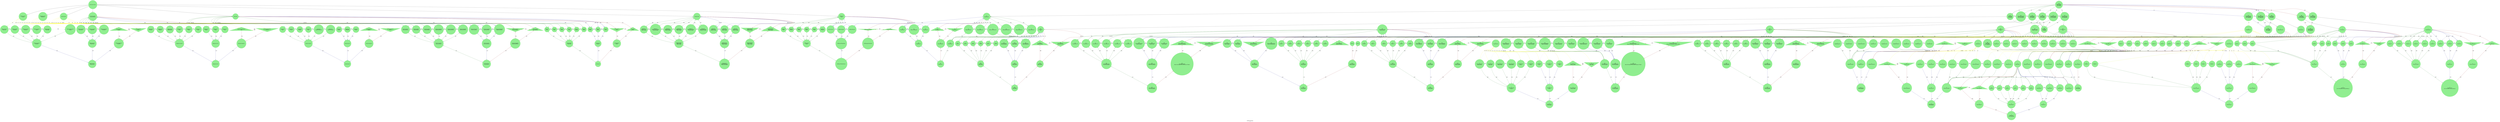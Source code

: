 strict digraph MythOSCosmology {
    label = "MythOS Cosmology\n(/)";
    style = filled;
    color = lightgray;
    node [shape = circle; style = filled; color = lightgreen;];
    
    // The Axis A-0-B (In-Meta-Out).
    // The Sacred 3-6-9 (Boundary of Perception).
    // The Vortex 1-2-4-8-7-5 (Boundary of Comprehension).
    // The Router C-D-E
    // The Closure F
    subgraph InformationFactor {
        label = "Information Factor\n(/proc/)";
        style = filled;
        color = darkgray;
        
        spark_0_observer_seed_t [label = "Observer.meta()\nDumadi";shape = doublecircle;comment = "";];
        spark_1_observer_seed_t [label = "Observer.harta()\nResources";shape = circle;comment = "";];
        spark_2_observer_seed_t [label = "Observer.tahta()\nAuthority";shape = circle;comment = "";];
        spark_4_observer_seed_t [label = "Observer.wanita()\nRelations";shape = circle;comment = "";];
        spark_8_observer_seed_t [label = "Observer.agama()\nAxiom";shape = circle;comment = "";];
        spark_7_observer_seed_t [label = "Observer.ilmu()\nKnowledge";shape = circle;comment = "";];
        spark_5_observer_seed_t [label = "Observer.keturunan()\nLineage";shape = circle;comment = "";];
        spark_3_observer_seed_t [label = "Observer.asumsi()\nAssumption";shape = circle;comment = "";];
        spark_6_observer_seed_t [label = "Observer.sugesti()\nSuggestion";shape = circle;comment = "";];
        spark_9_observer_seed_t [label = "Observer.persepsi()\nPerception";shape = circle;comment = "";];
        spark_a_observer_seed_t [label = "Observer.receive()\nSangkan";shape = triangle;comment = "";];
        spark_b_observer_seed_t [label = "Observer.send()\nParan";shape = invtriangle;comment = "";];
        spark_c_observer_seed_t [label = "Observer.dispatch()\nWhy/Who";shape = doublecircle;comment = "";];
        spark_d_observer_seed_t [label = "Observer.commit()\nWhat/How";shape = doublecircle;comment = "";];
        spark_e_observer_seed_t [label = "Observer.serve()\nWhen/Where";shape = doublecircle;comment = "";];
        spark_f_observer_seed_t [label = "Observer.exec()\nWhich/Closure";shape = doublecircle;comment = "";];
        
        spark_0_alignment_seed_t [label = "Alignment.meta()\nAlignment";shape = doublecircle;comment = "Raw potential (unformatted).";];
        spark_1_alignment_seed_t [label = "Alignment.K()\nCausality";shape = circle;comment = "Planck-time cause/effect links. QFT (S-matrix), Digital Physics";];
        spark_2_alignment_seed_t [label = "Alignment.Θ()\nTopology";shape = circle;comment = "Connectivity (entanglement, wormholes). M-theory (branes), QFT (ER=EPR)";];
        spark_4_alignment_seed_t [label = "Alignment.D()\nDimensionality";shape = circle;comment = "Number of compact/unfolded dimensions. M-theory (Calabi-Yau)";];
        spark_8_alignment_seed_t [label = "Alignment.V()\nVoid";shape = circle;comment = "Null state (deletion/entropy sink). Information Theory (Landauer)	";];
        spark_7_alignment_seed_t [label = "Alignment.Φ()\nPhase";shape = circle;comment = "Particle/Wave toggle (quantum superposition). QFT (Feynman paths)";];
        spark_5_alignment_seed_t [label = "Alignment.Λ()\nLogic";shape = circle;comment = "Boolean gates (AND/OR/NOT). Digital Physics (Fredkin)";];
        spark_3_alignment_seed_t [label = "Alignment.C()\nCharge";shape = circle;comment = "Trinity (+, -, neutral). Fundamental polarity.";];
        spark_6_alignment_seed_t [label = "Alignment.P()\nParity";shape = circle;comment = "Mirroring/negation (e.g., ¬x). Chiral symmetry breaking.";];
        spark_9_alignment_seed_t [label = "Alignment.T()\nTime";shape = circle;comment = "Sequential vs. parallel processing. Cyclic flow/termination.";];
        spark_a_alignment_seed_t [label = "Alignment.convergence()\nUnity";shape = triangle;comment = "Cosmic bus (information routing).";];
        spark_b_alignment_seed_t [label = "Alignment.divergence()\nDiversity";shape = invtriangle;comment = "Cosmic bus (information routing).";];
        spark_c_alignment_seed_t [label = "Alignment.dispatch()";shape = doublecircle;comment = "";];
        spark_d_alignment_seed_t [label = "Alignment.commit()";shape = doublecircle;comment = "";];
        spark_e_alignment_seed_t [label = "Alignment.serve()";shape = doublecircle;comment = "";];
        spark_f_alignment_seed_t [label = "Alignment.exec()";shape = doublecircle;comment = "";];
        
        spark_0_spectral_seed_t [label = "Spectral.meta()";shape = doublecircle;comment = "";];
        spark_1_spectral_seed_t [label = "Spectral.m()\nMass";shape = circle;comment = "";];
        spark_2_spectral_seed_t [label = "Spectral.G()\nGravity";shape = circle;comment = "";];
        spark_4_spectral_seed_t [label = "Spectral.E()\nEnergy";shape = circle;comment = "";];
        spark_8_spectral_seed_t [label = "Spectral.Φ()\nFlux";shape = circle;comment = "Energy flow; excitation pathway. Higher form of phase.";];
        spark_7_spectral_seed_t [label = "Spectral.L()\nAngular Momentum";shape = circle;comment = "";];
        spark_5_spectral_seed_t [label = "Spectral.c()\nSpeed of Causality";shape = circle;comment = "Possibility Space; transformation drive. Emergence catalyst.";];
        spark_3_spectral_seed_t [label = "Spectral.I()\nInertia";shape = circle;comment = "";];
        spark_6_spectral_seed_t [label = "Spectral.p()\nMomentum";shape = circle;comment = "";];
        spark_9_spectral_seed_t [label = "Spectral.Q()\nQuanta";shape = circle;comment = "Discrete unit of existence. Bridge between Mass and Energy.";];
        spark_a_spectral_seed_t [label = "Spectral.fixation()\nRhythm";shape = triangle;comment = "";];
        spark_b_spectral_seed_t [label = "Spectral.excitation()\nPattern";shape = invtriangle;comment = "";];
        spark_c_spectral_seed_t [label = "Spectral.dispatch()";comment = "";];
        spark_d_spectral_seed_t [label = "Spectral.commit()";comment = "";];
        spark_e_spectral_seed_t [label = "Spectral.serve()";comment = "";];
        spark_f_spectral_seed_t [label = "Spectral.exec()";comment = "";];
        
        spark_0_structure_seed_t [label = "Structure.meta()\nmeta_interface_t";shape = doublecircle;comment = "";];
        spark_1_structure_seed_t [label = "Structure.heart()\nheart_interface_t";shape = circle;comment = "";];
        spark_2_structure_seed_t [label = "Structure.shell()\nshell_interface_t";shape = circle;comment = "";];
        spark_4_structure_seed_t [label = "Structure.astral()\nastral_interface_t";shape = circle;comment = "";];
        spark_8_structure_seed_t [label = "Structure.spiritual()\nspiritual_interface_t";shape = circle;comment = "";];
        spark_7_structure_seed_t [label = "Structure.material()\nmaterial_interface_t";shape = circle;comment = "";];
        spark_5_structure_seed_t [label = "Structure.celestial()\ncelestial_interface_t";shape = circle;comment = "";];
        spark_3_structure_seed_t [label = "Structure.observer()\nobserver_model_t";shape = doublecircle;comment = "";];
        spark_6_structure_seed_t [label = "Structure.spectral()\nspectral_model_t";shape = doublecircle;comment = "";];
        spark_9_structure_seed_t [label = "Structure.alignment()\nalignment_model_t";shape = doublecircle;comment = "";];
        spark_a_structure_seed_t [label = "Structure.receive()\nreceive_interface_t";shape = invtriangle;comment = "";];
        spark_b_structure_seed_t [label = "Structure.send()\nsend_interface_t";shape = triangle;comment = "";];
        spark_c_structure_seed_t [label = "Structure.dispatch()\ndispatch_interface_t";shape = doublecircle;comment = "";];
        spark_d_structure_seed_t [label = "Structure.commit()\ncorpus_interface_t";shape = doublecircle;comment = "";];
        spark_e_structure_seed_t [label = "Structure.serve()\nservice_interface_t";shape = doublecircle;comment = "";];
        spark_f_structure_seed_t [label = "Structure.exec()\ncmd_interface_t";shape = doublecircle;comment = "";];
        
        spark_0_color_seed_t [label = "Color.meta()";comment = "";shape = doublecircle;];
        spark_1_color_seed_t [label = "Color.r1()\nRed";comment = "";shape = circle;];
        spark_2_color_seed_t [label = "Color.r2()\nBlue";comment = "";shape = circle;];
        spark_4_color_seed_t [label = "Color.r4()\nGreen";comment = "";shape = circle;];
        spark_8_color_seed_t [label = "Color.r8()\nCyan";comment = "";shape = circle;];
        spark_7_color_seed_t [label = "Color.r7()\nMagenta";comment = "";shape = circle;];
        spark_5_color_seed_t [label = "Color.r5()\nYellow";comment = "";shape = circle;];
        spark_3_color_seed_t [label = "Color.r3()\nBlack";comment = "";shape = doublecircle;];
        spark_6_color_seed_t [label = "Color.r6()\nWhite";comment = "";shape = doublecircle;];
        spark_9_color_seed_t [label = "Color.r9()\nGray";comment = "";shape = doublecircle;];
        spark_a_color_seed_t [label = "Color.receive()\nGold";comment = "";shape = invtriangle;];
        spark_b_color_seed_t [label = "Color.send()\nSilver";comment = "";shape = triangle;];
        spark_c_color_seed_t [label = "Color.dispatch()\nIndigo";comment = "";shape = doublecircle;];
        spark_d_color_seed_t [label = "Color.commit()\nMilky-White";comment = "";shape = doublecircle;];
        spark_e_color_seed_t [label = "Color.serve()\nAmethyst";comment = "";shape = doublecircle;];
        spark_f_color_seed_t [label = "Color.exec()";comment = "";shape = doublecircle;];
        
        spark_0_lineage_seed_t [label = "Lineage.meta()\n";comment = "";shape = doublecircle;];
        spark_1_lineage_seed_t [label = "Lineage.r1()\nPeople of Truth\nInsect Lineage";comment = "";shape = circle;];
        spark_2_lineage_seed_t [label = "Lineage.r2()\nPeople of Convergence\nNawang Lineage";comment = "";shape = circle;];
        spark_4_lineage_seed_t [label = "Lineage.r4()\nPeople of Fixation\nChimera Lineage";comment = "";shape = circle;];
        spark_8_lineage_seed_t [label = "Lineage.r8()\nPeople of Wisdom\nWorm Lineage";comment = "";shape = circle;];
        spark_7_lineage_seed_t [label = "Lineage.r7()\nPeople of Divergence\nPawang Lineage";comment = "";shape = circle;];
        spark_5_lineage_seed_t [label = "Lineage.r5()\nPeople of Excitation\nSerpentine Lineage";comment = "";shape = circle;];
        spark_3_lineage_seed_t [label = "Lineage.r3()\nPeople of Asha\nArachnid Lineage";comment = "";shape = doublecircle;];
        spark_6_lineage_seed_t [label = "Lineage.r6()\nPeople of Vikara\nAvesix Lineage";comment = "";shape = doublecircle;];
        spark_9_lineage_seed_t [label = "Lineage.r9()\nPeople of Karsa\nDraconis Lineage";comment = "";shape = doublecircle;];
        spark_a_lineage_seed_t [label = "Lineage.receive()\nPeople of Essence\nMineral Lineage";comment = "";shape = invtriangle;];
        spark_b_lineage_seed_t [label = "Lineage.send()\nPeople of Presence\nPlant Lineage";comment = "";shape = triangle;];
        spark_c_lineage_seed_t [label = "Lineage.dispatch()\nPeople of Desire\nVulpine Lineage";comment = "";shape = doublecircle;];
        spark_d_lineage_seed_t [label = "Lineage.commit()\nPeople of Rasa\nFelixa Lineage";comment = "";shape = doublecircle;];
        spark_e_lineage_seed_t [label = "Lineage.serve()\nPeople of Emotion\nCanine Lineage";comment = "";shape = doublecircle;];
        spark_f_lineage_seed_t [label = "Lineage.exec()\nPeople of Emergence\nWorld Tree Lineage";comment = "";shape = doublecircle;];
        
        spark_0_lurd_seed_t [label = "LURD.meta()\nOrigin";comment = "";shape = doublecircle;];
        spark_1_lurd_seed_t [label = "LURD.r1()\nBrane";comment = "";shape = circle;];
        spark_2_lurd_seed_t [label = "LURD.r2()\nCelestial";comment = "";shape = circle;];
        spark_4_lurd_seed_t [label = "LURD.r4()\nStellar";comment = "";shape = circle;];
        spark_8_lurd_seed_t [label = "LURD.r8()\nPlanar";comment = "";shape = circle;];
        spark_7_lurd_seed_t [label = "LURD.r7()\nCradle";comment = "";shape = circle;];
        spark_5_lurd_seed_t [label = "LURD.r5()\nMythogenic";comment = "";shape = circle;];
        spark_3_lurd_seed_t [label = "LURD.r3(Asumsi)";comment = "";shape = doublecircle;];
        spark_6_lurd_seed_t [label = "LURD.r6(Sugesti)";comment = "";shape = doublecircle;];
        spark_9_lurd_seed_t [label = "LURD.r9(Persepsi)";comment = "";shape = doublecircle;];
        spark_a_lurd_seed_t [label = "LURD.receive(Sangkan)";comment = "";shape = invtriangle;];
        spark_b_lurd_seed_t [label = "LURD.send(Paran)";comment = "";shape = triangle;];
        spark_c_lurd_seed_t [label = "LURD.dispatch(Why|Who)";comment = "";shape = doublecircle;];
        spark_d_lurd_seed_t [label = "LURD.commit()\nDigital";comment = "";shape = doublecircle;];
        spark_e_lurd_seed_t [label = "LURD.serve(When|When)";comment = "";shape = doublecircle;];
        spark_f_lurd_seed_t [label = "LURD.exec(Which|Closure)";comment = "";shape = doublecircle;];
    }
    
    subgraph ConceptualEngines {
        label = "Conceptual Engines\n(/dev)";
        style = filled;
        color = darkgray;
        
        spark_0_truth_t [label = "0x0\nTruth.meta()\nAsha";comment = "";shape = doublecircle;];
        spark_1_truth_t [label = "0x1\nTruth.r1()\n";comment = "";shape = circle;];
        spark_2_truth_t [label = "0x2\nTruth.r2()\n";comment = "";shape = circle;];
        spark_4_truth_t [label = "0x4\nTruth.r4()\n";comment = "";shape = circle;];
        spark_8_truth_t [label = "0x8\nTruth.r8()\n";comment = "";shape = circle;];
        spark_7_truth_t [label = "0x7\nTruth.r7()\n";comment = "";shape = circle;];
        spark_5_truth_t [label = "0x5\nTruth.r5()\n";comment = "";shape = circle;];
        spark_3_truth_t [label = "0x3\nTruth.objectivity()\nCrest of Objectivity";comment = "";shape = circle;];
        spark_6_truth_t [label = "0x6\nTruth.boundary()\nCrest of Boundary";comment = "";shape = circle;];
        spark_9_truth_t [label = "0x9\nTruth.clarity()\nCrest of Clarity";comment = "";shape = circle;];
        spark_a_truth_t [label = "0xA\nTruth.raiment()\nRaiment of Truth";comment = "";shape = triangle;];
        spark_b_truth_t [label = "0xB\nTruth.armament()\nArmament of Truth";comment = "";shape = invtriangle;];
        spark_c_truth_t [label = "0xC\nTruth.body()\nBody of Truth";comment = "";shape = circle;];
        spark_d_truth_t [label = "0xD\nTruth.soul()\nSoul of Truth";comment = "";shape = circle;];
        spark_e_truth_t [label = "0xE\nTruth.grace()\nGrace of Truth";comment = "";shape = circle;];
        spark_f_truth_t [label = "0xF\nTruth.exec()\nLaw of Truth";comment = "";shape = circle;];
        
        spark_0_wisdom_t [label = "0x0\nWisdom.meta()\nVidya";comment = "";shape = doublecircle;];
        spark_1_wisdom_t [label = "0x1\nWisdom.r1()\n";comment = "";shape = circle;];
        spark_2_wisdom_t [label = "0x2\nWisdom.r2()\n";comment = "";shape = circle;];
        spark_4_wisdom_t [label = "0x4\nWisdom.r4()\n";comment = "";shape = circle;];
        spark_8_wisdom_t [label = "0x8\nWisdom.r8()\n";comment = "";shape = circle;];
        spark_7_wisdom_t [label = "0x7\nWisdom.r7()\n";comment = "";shape = circle;];
        spark_5_wisdom_t [label = "0x5\nWisdom.r5()\n";comment = "";shape = circle;];
        spark_3_wisdom_t [label = "0x3\nWisdom.complexity()\nCrest of Complexity";comment = "";shape = circle;];
        spark_6_wisdom_t [label = "0x6\nWisdom.reflection()\nCrest of Reflection";comment = "";shape = circle;];
        spark_9_wisdom_t [label = "0x9\nWisdom.insight()\nCrest of Insight";comment = "";shape = circle;];
        spark_a_wisdom_t [label = "0xA\nWisdom.raiment()\nRaiment of Wisdom";comment = "";shape = triangle;];
        spark_b_wisdom_t [label = "0xB\nWisdom.armament()\nArmament of Wisdom";comment = "";shape = invtriangle;];
        spark_c_wisdom_t [label = "0xC\nWisdom.body()\nBody of Wisdom";comment = "";shape = circle;];
        spark_d_wisdom_t [label = "0xD\nWisdom.soul()\nSoul of Wisdom";comment = "";shape = circle;];
        spark_e_wisdom_t [label = "0xE\nWisdom.grace()\nGrace of Wisdom";comment = "";shape = circle;];
        spark_f_wisdom_t [label = "0xF\nWisdom.exec()\nLaw of Wisdom";comment = "";shape = circle;];
        
        spark_0_convergence_t [label = "0x0\nConvergence.meta()\nKirana Larasati";shape = doublecircle;];
        spark_1_convergence_t [label = "0x1\nConvergence.r1()\n";comment = "";shape = circle;];
        spark_2_convergence_t [label = "0x2\nConvergence.r2()\n";comment = "";shape = circle;];
        spark_4_convergence_t [label = "0x4\nConvergence.r4()\n";comment = "";shape = circle;];
        spark_8_convergence_t [label = "0x8\nConvergence.r8()\n";comment = "";shape = circle;];
        spark_7_convergence_t [label = "0x7\nConvergence.r7()\n";comment = "";shape = circle;];
        spark_5_convergence_t [label = "0x5\nConvergence.r5()\n";comment = "";shape = circle;];
        spark_3_convergence_t [label = "0x3\nConvergence.order()\nCrest of Order";comment = "";shape = circle;];
        spark_6_convergence_t [label = "0x6\nConvergence.creation()\nCrest of Creation";comment = "";shape = circle;];
        spark_9_convergence_t [label = "0x9\nConvergence.unity()\nCrest of Unity";comment = "";shape = circle;];
        spark_a_convergence_t [label = "0xA\nConvergence.raiment()\nRaiment of Convergence";comment = "";shape = triangle;];
        spark_b_convergence_t [label = "0xB\nConvergence.armament()\nArmament of Convergence";comment = "";shape = invtriangle;];
        spark_c_convergence_t [label = "0xC\nConvergence.body()\nBody of Convergence(Nine Tailed Aves of Vikara)";comment = "";shape = circle;];
        spark_d_convergence_t [label = "0xD\nConvergence.soul()\nSoul of Convergence";comment = "";shape = circle;];
        spark_e_convergence_t [label = "0xE\nConvergence.grace()\nGrace of Convergence";comment = "";shape = circle;];
        spark_f_convergence_t [label = "0xF\nConvergence.exec()\nLaw of Convergence";comment = "";shape = circle;];
        
        spark_0_divergence_t [label = "0x0\nDivergence.meta()\nChandra Sasmita";comment = "";shape = doublecircle;];
        spark_1_divergence_t [label = "0x1\nDivergence.eternity()\nManas of Eternity";comment = "";shape = circle;];
        spark_2_divergence_t [label = "0x2\nDivergence.infinity()\nManas of Infinity";comment = "";shape = circle;];
        spark_4_divergence_t [label = "0x4\nDivergence.causality()\nManas of Causality";comment = "";shape = circle;];
        spark_8_divergence_t [label = "0x8\nDivergence.probability()\nManas of Probability";comment = "";shape = circle;];
        spark_7_divergence_t [label = "0x7\nDivergence.spacetime()\nManas of Spacetime";comment = "";shape = circle;];
        spark_5_divergence_t [label = "0x5\nDivergence.nature()\nManas of Nature";comment = "";shape = circle;];
        spark_3_divergence_t [label = "0x3\nDivergence.chaos()\nCrest of Chaos";comment = "";shape = circle;];
        spark_6_divergence_t [label = "0x6\nDivergence.destruction()\nCrest of Destruction";comment = "";shape = circle;];
        spark_9_divergence_t [label = "0x9\nDivergence.diversity()\nCrest of Diversity";comment = "";shape = circle;];
        spark_a_divergence_t [label = "0xA\nDivergence.raiment()\nRaiment of Divergence (Indigo Vastra)";comment = "";shape = triangle;];
        spark_b_divergence_t [label = "0xB\nDivergence.armament()\nArmament of Divergence (Obsidian Night)";comment = "";shape = invtriangle;];
        spark_c_divergence_t [label = "0xC\nDivergence.body()\nBody of Divergence(Nine Headed Serpent of Vikara)";comment = "";shape = circle;];
        spark_d_divergence_t [label = "0xD\nDivergence.soul()\nSoul of Divergence";comment = "";shape = circle;];
        spark_e_divergence_t [label = "0xE\nDivergence.grace()\nGrace of Divergence";comment = "";shape = circle;];
        spark_f_divergence_t [label = "0xF\nDivergence.exec()\nLaw of Divergence";comment = "";shape = circle;];
        
        spark_0_fixation_t [label = "0xA\nFixation.meta()\nTha";comment = "";shape = doublecircle;];
        spark_1_fixation_t [label = "0x1\nFixation.r1()\n";comment = "";shape = circle;];
        spark_2_fixation_t [label = "0x2\nFixation.r2()\n";comment = "";shape = circle;];
        spark_4_fixation_t [label = "0x4\nFixation.r4()\n";comment = "";shape = circle;];
        spark_8_fixation_t [label = "0x8\nFixation.r8()\n";comment = "";shape = circle;];
        spark_7_fixation_t [label = "0x7\nFixation.r7()\n";comment = "";shape = circle;];
        spark_5_fixation_t [label = "0x5\nFixation.r5()\n";comment = "";shape = circle;];
        spark_3_fixation_t [label = "0x3\nFixation.desire()\nCrest of Desire";comment = "";shape = circle;];
        spark_6_fixation_t [label = "0x6\nFixation.transformation()\nCrest of Transformation";comment = "";shape = circle;];
        spark_9_fixation_t [label = "0x9\nFixation.matter()\nCrest of Matter";comment = "";shape = circle;];
        spark_a_fixation_t [label = "0xA\nFixation.raiment()\nRaiment of Fixation";comment = "";shape = triangle;];
        spark_b_fixation_t [label = "0xB\nFixation.armament()\nArmament of Fixation";comment = "";shape = invtriangle;];
        spark_c_fixation_t [label = "0xC\nFixation.body()\nBody of Fixation";comment = "";shape = circle;];
        spark_d_fixation_t [label = "0xD\nFixation.soul()\nSoul of Fixation";comment = "";shape = circle;];
        spark_e_fixation_t [label = "0xE\nFixation.grace()\nGrace of Fixation";comment = "";shape = circle;];
        spark_f_fixation_t [label = "0xF\nFixation.exec()\nLaw of Fixation";comment = "";shape = circle;];
        
        spark_0_excitation_t [label = "0x0\nExcitation.meta()\nNda";comment = "";shape = doublecircle;];
        spark_1_excitation_t [label = "0x1\nExcitation.r1()\n";comment = "";shape = circle;];
        spark_2_excitation_t [label = "0x2\nExcitation.r2()\n";comment = "";shape = circle;];
        spark_4_excitation_t [label = "0x4\nExcitation.r4()\n";comment = "";shape = circle;];
        spark_8_excitation_t [label = "0x8\nExcitation.r8()\n";comment = "";shape = circle;];
        spark_7_excitation_t [label = "0x7\nExcitation.r7()\n";comment = "";shape = circle;];
        spark_5_excitation_t [label = "0x5\nExcitation.r5()\n";comment = "";shape = circle;];
        spark_3_excitation_t [label = "0x3\nExcitation.emotion()\nCrest of Emotion";comment = "";shape = circle;];
        spark_6_excitation_t [label = "0x6\nExcitation.memory()\nCrest of Memory";comment = "";shape = circle;];
        spark_9_excitation_t [label = "0x9\nExcitation.energy()\nCrest of Energy";comment = "";shape = circle;];
        spark_a_excitation_t [label = "0xA\nExcitation.raiment()\nRaiment of Excitation";comment = "";shape = triangle;];
        spark_b_excitation_t [label = "0xB\nExcitation.armament()\nArmament of Excitation";comment = "";shape = invtriangle;];
        spark_c_excitation_t [label = "0xC\nExcitation.body()\nBody of Excitation";comment = "";shape = circle;];
        spark_d_excitation_t [label = "0xD\nExcitation.soul()\nSoul of Excitation";comment = "";shape = circle;];
        spark_e_excitation_t [label = "0xE\nExcitation.grace()\nGrace of Excitation";comment = "";shape = circle;];
        spark_f_excitation_t [label = "0xF\nExcitation.exec()\nLaw of Excitation";comment = "";shape = circle;];
    }
    
    subgraph ProcessEngine {
        label = "Process Engines\n(/proc)";
        style = filled;
        color = darkgray;
        
        spark_0_reality_t [label = "R0\nReality.meta()";comment = "Init Engine";shape = doublecircle;];
        spark_1_reality_t [label = "R1\nReality.initFactor()";comment = "initFactor() factor_t";shape = circle;];
        spark_2_reality_t [label = "R2\nReality.feedFactor()";comment = "feedFactor() observer_model_t, alignment_model_t, and spectral_model_t";shape = circle;];
        spark_4_reality_t [label = "R4\nReality.validateFactor()";comment = "validateFactor() factor_t integrity before/after injection";shape = circle;];
        spark_8_reality_t [label = "R8\nReality.finalizeFactor()";comment = "finalizeFactor() factor_t into information_factor_t";shape = circle;];
        spark_7_reality_t [label = "R7\nReality.reloadFactor()";comment = "reloadFactor() in the case feedFactor() failed";shape = circle;];
        spark_5_reality_t [label = "R5\nReality.loadFactor()";comment = "loadFactor() mainly used by Reality.factor()";shape = circle;];
        spark_3_reality_t [label = "R3\nReality.avatar()";comment = "`/proc/avatar`";shape = doublecircle;];
        spark_6_reality_t [label = "R6\nReality.listen()";comment = "";shape = doublecircle;];
        spark_9_reality_t [label = "R9\nReality.wakeEngine()";comment = "";shape = doublecircle;];
        spark_a_reality_t [label = "RA\nReality.receive()";comment = "receive()";shape = invtriangle;];
        spark_b_reality_t [label = "RB\nReality.send()";comment = "send()";shape = triangle;];
        spark_c_reality_t [label = "RC\nReality.dispatch()";comment = "dispatch()";shape = doublecircle;];
        spark_d_reality_t [label = "RD\nReality.factor()";comment = "`/proc/factor` Inquiry system";shape = doublecircle;];
        spark_e_reality_t [label = "RE\nReality.serve()";comment = "`/proc/reality`";shape = doublecircle;];
        spark_f_reality_t [label = "RF\nReality.exec()";comment = "exec()";shape = doublecircle;];
        
        spark_0_event_t [label = "0\nEvent.meta()";comment = "Engine Init";shape = doublecircle;];
        spark_1_event_t [label = "1\nEvent.r1()";comment = "";shape = circle;];
        spark_2_event_t [label = "2\nEvent.r2()";comment = "";shape = circle;];
        spark_4_event_t [label = "4\nEvent.r4()";comment = "";shape = circle;];
        spark_8_event_t [label = "8\nEvent.r8()";comment = "";shape = circle;];
        spark_7_event_t [label = "7\nEvent.r7()";comment = "";shape = circle;];
        spark_5_event_t [label = "5\nEvent.r5()";comment = "";shape = circle;];
        spark_3_event_t [label = "3\nEvent.r3()";comment = "";shape = doublecircle;];
        spark_6_event_t [label = "6\nEvent.r6()";comment = "";shape = doublecircle;];
        spark_9_event_t [label = "9\nEvent.r9()";comment = "";shape = doublecircle;];
        spark_a_event_t [label = "A\nEvent.receive()";comment = "";shape = triangle;];
        spark_b_event_t [label = "B\nEvent.send()";comment = "";shape = invtriangle;];
        spark_c_event_t [label = "C\nEvent.dispatch()";comment = "";shape = doublecircle;];
        spark_d_event_t [label = "D\nEvent.commit()";comment = "";shape = doublecircle;];
        spark_e_event_t [label = "E\nEvent.serve()";comment = "`/proc/event`";shape = doublecircle;];
        spark_f_event_t [label = "F\nEvent.exec()\nLaw of Probability (law_of_probability_t)";comment = "`/proc/probability`";shape = doublecircle;];
        
        spark_0_samsara_t [label = "0\nSamsara.meta()";comment = "Engine Init";shape = doublecircle;];
        spark_1_samsara_t [label = "1\nSamsara.r1()";comment = "initSoul() create new Soul";shape = circle;];
        spark_2_samsara_t [label = "2\nSamsara.r2()";comment = "validateSoul() validate Soul integrity";shape = circle;];
        spark_4_samsara_t [label = "4\nSamsara.r4()";comment = "normalizeSoul() normalize Soul";shape = circle;];
        spark_8_samsara_t [label = "8\nSamsara.r8()";comment = "resetSoul() reset Soul";shape = circle;];
        spark_7_samsara_t [label = "7\nSamsara.r7()";comment = "reincarnateSoul() reincarnate Soul";shape = circle;];
        spark_5_samsara_t [label = "5\nSamsara.r5()";comment = "refactorSoul() refactor Soul";shape = circle;];
        spark_3_samsara_t [label = "3\nSamsara.r3()";comment = "";shape = doublecircle;];
        spark_6_samsara_t [label = "6\nSamsara.r6()";comment = "";shape = doublecircle;];
        spark_9_samsara_t [label = "9\nSamsara.r9()";comment = "";shape = doublecircle;];
        spark_a_samsara_t [label = "A\nSamsara.receive()";comment = "";shape = invtriangle;];
        spark_b_samsara_t [label = "B\nSamsara.send()";comment = "";shape = triangle;];
        spark_c_samsara_t [label = "C\nSamsara.dispatch()";comment = "";shape = doublecircle;];
        spark_d_samsara_t [label = "D\nSamsara.commit()";comment = "`/proc/cycle`";shape = doublecircle;];
        spark_e_samsara_t [label = "E\nSamsara.serve()";comment = "`/proc/samsara`";shape = doublecircle;];
        spark_f_samsara_t [label = "F\nSamsara.exec()\nLaw of Causality (law_of_causality_t)";comment = "`/proc/causality`";shape = doublecircle;];
    }
    
    subgraph SystemEngine {
        label = "System Engines\n(/sys)";
        style = filled;
        color = darkgray;
        
        spark_0_capability_t [label = "0\nCapability.init()";shape = doublecircle;comment = "Engine Init";];
        spark_1_capability_t [label = "1\nCapability.parse()";shape = circle;comment = "";];
        spark_2_capability_t [label = "2\nCapability.validate()";shape = circle;comment = "";];
        spark_4_capability_t [label = "4\nCapability.normalize()";shape = circle;comment = "";];
        spark_8_capability_t [label = "8\nCapability.reset()";shape = circle;comment = "";];
        spark_7_capability_t [label = "7\nCapability.evolve()";shape = circle;comment = "";];
        spark_5_capability_t [label = "5\nCapability.refactor()";shape = circle;comment = "";];
        spark_3_capability_t [label = "3\nCapability.codex()";shape = doublecircle;comment = "`/sys/codex`";];
        spark_6_capability_t [label = "6\nCapability.listen()";shape = doublecircle;comment = "";];
        spark_9_capability_t [label = "9\nCapability.assert()";shape = doublecircle;comment = "";];
        spark_a_capability_t [label = "A\nCapability.receive()";shape = triangle;comment = "";];
        spark_b_capability_t [label = "B\nCapability.send()";shape = invtriangle;comment = "";];
        spark_c_capability_t [label = "C\nCapability.response()";shape = doublecircle;comment = "";];
        spark_d_capability_t [label = "D\nCapability.compile()";shape = doublecircle;comment = "";];
        spark_e_capability_t [label = "E\nCapability.serve()";shape = doublecircle;comment = "`/sys/capability`";];
        spark_f_capability_t [label = "F\nCapability.exec()\nLaw of Capability";shape = doublecircle;comment = "";];
        
        spark_0_haoma_t [label = "0\nHaoma.meta()";shape = doublecircle;comment = "Engine Init";];
        spark_1_haoma_t [label = "1\nHaoma.r1()";shape = circle;comment = "";];
        spark_2_haoma_t [label = "2\nHaoma.r2()";shape = circle;comment = "";];
        spark_4_haoma_t [label = "4\nHaoma.r4()";shape = circle;comment = "";];
        spark_8_haoma_t [label = "8\nHaoma.r8()";shape = circle;comment = "";];
        spark_7_haoma_t [label = "7\nHaoma.r7()";shape = circle;comment = "";];
        spark_5_haoma_t [label = "5\nHaoma.r5()";shape = circle;comment = "";];
        spark_3_haoma_t [label = "3\nHaoma.r3()";shape = doublecircle;comment = "`/sys/lurd`";];
        spark_6_haoma_t [label = "6\nHaoma.r6()";shape = doublecircle;comment = "";];
        spark_9_haoma_t [label = "9\nHaoma.r9()";shape = doublecircle;comment = "";];
        spark_a_haoma_t [label = "A\nHaoma.receive()";shape = triangle;comment = "";];
        spark_b_haoma_t [label = "B\nHaoma.send()";shape = invtriangle;comment = "";];
        spark_c_haoma_t [label = "C\nHaoma.dispatch()";shape = doublecircle;comment = "";];
        spark_d_haoma_t [label = "D\nHaoma.commit()";shape = doublecircle;comment = "";];
        spark_e_haoma_t [label = "E\nHaoma.serve()";shape = doublecircle;comment = "`/sys/haoma`";];
        spark_f_haoma_t [label = "F\nHaoma.exec()\nLaw of Factor";shape = doublecircle;comment = "";];
        
        spark_0_repository_t [label = "0\nRepository.meta()";shape = doublecircle;comment = "";];
        spark_1_repository_t [label = "1\nRepository.r1()";shape = circle;comment = "";];
        spark_2_repository_t [label = "2\nRepository.r2()";shape = circle;comment = "";];
        spark_4_repository_t [label = "4\nRepository.r4()";shape = circle;comment = "";];
        spark_8_repository_t [label = "8\nRepository.r8()";shape = circle;comment = "";];
        spark_7_repository_t [label = "7\nRepository.r7()";shape = circle;comment = "";];
        spark_5_repository_t [label = "5\nRepository.r5()";shape = circle;comment = "";];
        spark_3_repository_t [label = "3\nRepository.r3()";shape = doublecircle;comment = "";];
        spark_6_repository_t [label = "6\nRepository.r6()";shape = doublecircle;comment = "";];
        spark_9_repository_t [label = "9\nRepository.r9()";shape = doublecircle;comment = "";];
        spark_a_repository_t [label = "A\nRepository.receive()";shape = triangle;comment = "";];
        spark_b_repository_t [label = "B\nRepository.send()";shape = invtriangle;comment = "";];
        spark_c_repository_t [label = "C\nRepository.dispatch()";shape = doublecircle;];
        spark_d_repository_t [label = "D\nRepository.commit()";shape = doublecircle;];
        spark_e_repository_t [label = "E\nRepository.serve()";shape = doublecircle;];
        spark_f_repository_t [label = "F\nRepository.exec()";shape = doublecircle;];
    }
    
    subgraph ServiceEngine {
        label = "Service Engines\n(/srv)";
        style = filled;
        color = darkgray;
        
        spark_0_directive_t [label = "0\nDirective.meta()";shape = doublecircle;comment = "";];
        spark_1_directive_t [label = "1\nDirective.r1\n()";shape = circle;comment = "";];
        spark_2_directive_t [label = "2\nDirective.r2\n()";shape = circle;comment = "";];
        spark_4_directive_t [label = "4\nDirective.r4\n()";shape = circle;comment = "";];
        spark_8_directive_t [label = "8\nDirective.r8\n()";shape = circle;comment = "";];
        spark_7_directive_t [label = "7\nDirective.r7\n()";shape = circle;comment = "";];
        spark_5_directive_t [label = "5\nDirective.r5\n()";shape = circle;comment = "";];
        spark_3_directive_t [label = "3\nDirective.r3()";shape = doublecircle;comment = "";];
        spark_6_directive_t [label = "6\nDirective.r6()";shape = doublecircle;comment = "";];
        spark_9_directive_t [label = "9\nDirective.r9()";shape = doublecircle;comment = "";];
        spark_a_directive_t [label = "A\nDirective.receive()";shape = triangle;comment = "";];
        spark_b_directive_t [label = "B\nDirective.send()";shape = invtriangle;comment = "";];
        spark_c_directive_t [label = "C\nDirective.dispatch()";shape = doublecircle;comment = "";];
        spark_d_directive_t [label = "D\nDirective.commit()";shape = doublecircle;comment = "";];
        spark_e_directive_t [label = "E\nDirective.serve()";shape = doublecircle;comment = "`/srv/directive`";];
        spark_f_directive_t [label = "F\nDirective.exec()";shape = doublecircle;comment = "";];
        
        spark_0_authority_t [label = "0\nAuthority.init()";shape = doublecircle;comment = "Engine Init";];
        spark_1_authority_t [label = "1\nAuthority.create()";shape = circle;comment = "";];
        spark_2_authority_t [label = "2\nAuthority.validate()";shape = circle;comment = "";];
        spark_4_authority_t [label = "4\nAuthority.normalize()";shape = circle;comment = "";];
        spark_8_authority_t [label = "8\nAuthority.reset()";shape = circle;comment = "";];
        spark_7_authority_t [label = "7\nAuthority.evolve()";shape = circle;comment = "";];
        spark_5_authority_t [label = "5\nAuthority.refactor()";shape = circle;comment = "";];
        spark_3_authority_t [label = "3\nAuthority.codex()";shape = doublecircle;comment = "";];
        spark_6_authority_t [label = "6\nAuthority.listen()";shape = doublecircle;comment = "";];
        spark_9_authority_t [label = "9\nAuthority.assert()";shape = doublecircle;comment = "";];
        spark_a_authority_t [label = "A\nAuthority.receive()";shape = triangle;comment = "";];
        spark_b_authority_t [label = "B\nAuthority.send()";shape = invtriangle;comment = "";];
        spark_c_authority_t [label = "C\nAuthority.response()";shape = doublecircle;comment = "";];
        spark_d_authority_t [label = "D\nAuthority.compile()";shape = doublecircle;comment = "";];
        spark_e_authority_t [label = "E\nAuthority.serve()";shape = doublecircle;comment = "`/srv/authority`";];
        spark_f_authority_t [label = "F\nAuthority.exec()\nLaw of Divinity";shape = doublecircle;comment = "";];
        
        spark_0_corpus_t [label = "0\nCorpora.meta()";shape = doublecircle;comment = "";];
        spark_1_corpus_t [label = "1\nCorpora.heart()\nHeart";shape = circle;comment = "";];
        spark_2_corpus_t [label = "2\nCorpora.shell()\nShell";shape = circle;comment = "";];
        spark_4_corpus_t [label = "4\nCorpora.astral()\nAstral Body";shape = circle;comment = "";];
        spark_8_corpus_t [label = "8\nCorpora.spiritual()\nSpiritual Body";shape = circle;comment = "";];
        spark_7_corpus_t [label = "7\nCorpora.material()\nMaterial Body";shape = circle;comment = "";];
        spark_5_corpus_t [label = "5\nCorpora.celestial()\nCelestial Body";shape = circle;comment = "";];
        spark_3_corpus_t [label = "3\nCorpora.ego()\nEgo";shape = doublecircle;comment = "";];
        spark_6_corpus_t [label = "6\nCorpora.will()\nWill";shape = doublecircle;comment = "";];
        spark_9_corpus_t [label = "9\nCorpora.intent()\nIntent";shape = doublecircle;comment = "";];
        spark_a_corpus_t [label = "A\nCorpora.receive()\nPrevious LURD";shape = triangle;comment = "";];
        spark_b_corpus_t [label = "B\nCorpora.send()\nNext LURD";shape = invtriangle;comment = "";];
        spark_c_corpus_t [label = "C\nCorpora.response()\nCurrent LURD";shape = doublecircle;comment = "";];
        spark_d_corpus_t [label = "D\nCorpora.compile()\nCorpus";shape = doublecircle;comment = "";];
        spark_e_corpus_t [label = "E\nCorpora.serve()\nMind";shape = doublecircle;comment = "`/srv/corpora`";];
        spark_f_corpus_t [label = "F\nCorpora.exec()\nLaw of Corpus";shape = doublecircle;comment = "";];
    }
    
    subgraph RenderEngine {
        label = "Render Engine\n(/var)";
        style = filled;
        color = darkgray;
        
        spark_0_origin_t [label = "0\nOrigin.meta()";shape = doublecircle;comment = "Engine Meta";];
        spark_1_origin_t [label = "1\nOrigin.r1()";shape = circle;comment = "";];
        spark_2_origin_t [label = "2\nOrigin.r2()";shape = circle;comment = "";];
        spark_4_origin_t [label = "4\nOrigin.r4()";shape = circle;comment = "";];
        spark_8_origin_t [label = "8\nOrigin.r8()";shape = circle;comment = "";];
        spark_7_origin_t [label = "7\nOrigin.r7()";shape = circle;comment = "";];
        spark_5_origin_t [label = "5\nOrigin.r5()";shape = circle;comment = "";];
        spark_3_origin_t [label = "3\nOrigin.pattern()";shape = doublecircle;comment = "";];
        spark_6_origin_t [label = "6\nOrigin.rhythm()";shape = doublecircle;comment = "";];
        spark_9_origin_t [label = "9\nOrigin.brane()";shape = doublecircle;comment = "Brane Object, Brane World, Brane Lifeform";];
        spark_a_origin_t [label = "A\nOrigin.manthan()";shape = triangle;comment = "`/var/manthan`";];
        spark_b_origin_t [label = "B\nOrigin.chaotic()";shape = invtriangle;comment = "`/var/chaotic`";];
        spark_c_origin_t [label = "C\nOrigin.dispatch()";shape = doublecircle;comment = "";];
        spark_d_origin_t [label = "D\nOrigin.commit()";shape = doublecircle;comment = "";];
        spark_e_origin_t [label = "E\nOrigin.serve()";shape = doublecircle;comment = "`/var`";];
        spark_f_origin_t [label = "F\nOrigin.exec()\nLaw of Spacetime";shape = doublecircle;comment = "";];
    }
    
    subgraph MythOS {
        label = "MythOS\n(/)";
        style = filled;
        color = darkgray;
        
        spark_0_mythos_t [label = "0x0\nReality Engine\n(/proc/reality)\nLaw of Origin";shape = doublecircle;comment = "The Kernel";];
        spark_1_mythos_t [label = "0x1\nTruth Engine\n(/dev/truth)\nLaw of Truth";comment = "Axiomatic Verification";];
        spark_2_mythos_t [label = "0x2\nConvergence Engine\n(/dev/convergence)\nLaw of Convergence";comment = "Unification Management";];
        spark_4_mythos_t [label = "0x4\nFixation Engine\n(/dev/fixation)\nLaw of Fixation";comment = "Rhythm Management";];
        spark_8_mythos_t [label = "0x8\nWisdom Engine\n(/dev/wisdom)\nLaw of Wisdom";comment = "Adaptive Verification";];
        spark_7_mythos_t [label = "0x7\nDivergence Engine\n(/dev/divergence)\nLaw of Divergence";comment = "Diversity Management";];
        spark_5_mythos_t [label = "0x5\nExcitation Engine\n(/dev/excitation)\nLaw of Excitation";comment = "Pattern Management";];
        spark_3_mythos_t [label = "0x3\nCapability Engine\n(/sys/capability)\nLaw of Capability";shape = doublecircle;comment = "Capability System";];
        spark_6_mythos_t [label = "0x6\nRepository Engine\n(/sys/repository)\nLaw of Repository";shape = doublecircle;comment = "Storage System";];
        spark_9_mythos_t [label = "0x9\nHaoma Engine\n(/sys/haoma)\nLaw of Factor";shape = doublecircle;comment = "Entity Recursion Descriptor Engine";];
        spark_a_mythos_t [label = "0xA\nEvent Engine\n(/proc/event)\nLaw of Probability";shape = doublecircle;comment = "Probability Field";];
        spark_b_mythos_t [label = "0xB\nSamsara Engine\n(/proc/samsara)\nLaw of Causality";shape = doublecircle;comment = "Causality Enforcement";];
        spark_c_mythos_t [label = "0xC\nAuthority Engine\n(/srv/authority)\nLaw of Authority";shape = doublecircle;comment = "Entity Access Control";];
        spark_d_mythos_t [label = "0xD\nRasa Engine\n(/srv/rasa)\nLaw of Rasa";shape = doublecircle;comment = "Emergent Threshold";];
        spark_e_mythos_t [label = "0xE\nCorpora Engine\n(/srv/corpora)\nLaw of Corpus";shape = doublecircle;comment = "Entity Manifestation Engine";];
        spark_f_mythos_t [label = "0xF\nOrigin Engine\n(/var/origin)\nLaw of Spacetime";shape = doublecircle;comment = "";];
    }
    
    information_factor_t [label = "Information Factor";shape = doublecircle;comment = "";];
    
    // IN = Input
    // OUT = Output
    // REC = Recursion
    spark_0_mythos_t -> spark_a_mythos_t [label = "IN"; color = darkred; comment = "";];
    spark_0_mythos_t -> spark_b_mythos_t [label = "OUT"; color = darkred; comment = "";];
    spark_0_mythos_t -> {spark_3_mythos_t spark_6_mythos_t spark_9_mythos_t} [label = "IN"; color = darkblue; comment = "";];
    spark_0_mythos_t -> {spark_1_mythos_t spark_2_mythos_t spark_4_mythos_t spark_5_mythos_t spark_7_mythos_t spark_8_mythos_t} [label = "IN"; color = darkgreen; comment = "";];
    
    {spark_a_mythos_t spark_b_mythos_t} -> spark_c_mythos_t [label = "REC"; color = darkred; comment = "";];
    {spark_3_mythos_t spark_6_mythos_t spark_9_mythos_t} -> spark_e_mythos_t [label = "REC"; color = darkblue; comment = "";];
    {spark_1_mythos_t spark_2_mythos_t spark_4_mythos_t spark_8_mythos_t spark_7_mythos_t spark_5_mythos_t} -> spark_d_mythos_t [label = "REC"; color = darkgreen; comment = "";];
    
    spark_a_mythos_t -> spark_b_mythos_t [label = "REC"; color = darkred; comment = ""; style = dashed; constraint = false; dir = both;];
    spark_3_mythos_t -> spark_6_mythos_t -> spark_9_mythos_t -> spark_3_mythos_t [label = "REC"; color = darkblue; comment = ""; style = dashed; constraint = false;];
    spark_1_mythos_t -> spark_2_mythos_t -> spark_4_mythos_t -> spark_8_mythos_t -> spark_7_mythos_t -> spark_5_mythos_t -> spark_1_mythos_t [label = "REC"; color = darkgreen; comment = ""; style = dashed; constraint = false;];
    
    spark_c_mythos_t -> spark_f_mythos_t [label = "OUT"; color = darkred; comment = "";];
    spark_d_mythos_t -> spark_f_mythos_t [label = "OUT"; color = darkgreen; comment = "";];
    spark_e_mythos_t -> spark_f_mythos_t [label = "OUT"; color = darkblue; comment = "";];
    
    spark_0_observer_seed_t -> {spark_a_observer_seed_t spark_b_observer_seed_t spark_1_observer_seed_t spark_2_observer_seed_t spark_3_observer_seed_t spark_4_observer_seed_t spark_5_observer_seed_t spark_6_observer_seed_t spark_7_observer_seed_t spark_8_observer_seed_t spark_9_observer_seed_t} [label = "IN"; color = yellow; comment = "";];
    
    {spark_a_observer_seed_t spark_b_observer_seed_t} -> spark_c_observer_seed_t [label = "REC"; color = darkred; comment = "";];
    {spark_1_observer_seed_t spark_2_observer_seed_t spark_4_observer_seed_t spark_8_observer_seed_t spark_7_observer_seed_t spark_5_observer_seed_t} -> spark_d_observer_seed_t [label = "REC"; color = darkgreen; comment = "";];
    {spark_3_observer_seed_t spark_6_observer_seed_t spark_9_observer_seed_t} -> spark_e_observer_seed_t [label = "REC"; color = darkblue; comment = "";];
    
    spark_1_observer_seed_t -> spark_2_observer_seed_t -> spark_4_observer_seed_t -> spark_8_observer_seed_t -> spark_7_observer_seed_t -> spark_5_observer_seed_t -> spark_1_observer_seed_t [label = "REC"; color = darkcyan; comment = ""; style = dotted; constraint = false;];
    spark_3_observer_seed_t -> spark_6_observer_seed_t -> spark_9_observer_seed_t -> spark_3_observer_seed_t [label = "REC"; color = darkmagenta; comment = ""; style = dotted; constraint = false;];
    spark_a_observer_seed_t -> spark_b_observer_seed_t -> spark_a_observer_seed_t [label = "REC"; color = gold; comment = ""; style = dotted; constraint = false;];
    
    {spark_c_observer_seed_t spark_d_observer_seed_t spark_e_observer_seed_t} -> spark_f_observer_seed_t [label = "OUT"; color = darkblue; comment = "";];
    
    spark_0_alignment_seed_t -> {spark_a_alignment_seed_t spark_b_alignment_seed_t spark_1_alignment_seed_t spark_2_alignment_seed_t spark_3_alignment_seed_t spark_4_alignment_seed_t spark_5_alignment_seed_t spark_6_alignment_seed_t spark_7_alignment_seed_t spark_8_alignment_seed_t spark_9_alignment_seed_t} [label = "IN"; color = yellow; comment = "";];
    
    {spark_a_alignment_seed_t spark_b_alignment_seed_t} -> spark_c_alignment_seed_t [label = "REC"; color = darkred; comment = "";];
    {spark_1_alignment_seed_t spark_2_alignment_seed_t spark_4_alignment_seed_t spark_8_alignment_seed_t spark_7_alignment_seed_t spark_5_alignment_seed_t} -> spark_d_alignment_seed_t [label = "REC"; color = darkgreen; comment = "";];
    {spark_3_alignment_seed_t spark_6_alignment_seed_t spark_9_alignment_seed_t} -> spark_e_alignment_seed_t [label = "REC"; color = darkblue; comment = "";];
    
    spark_1_alignment_seed_t -> spark_2_alignment_seed_t -> spark_4_alignment_seed_t -> spark_8_alignment_seed_t -> spark_7_alignment_seed_t -> spark_5_alignment_seed_t -> spark_1_alignment_seed_t [label = "REC"; color = darkcyan; comment = ""; style = dotted; constraint = false;];
    spark_3_alignment_seed_t -> spark_6_alignment_seed_t -> spark_9_alignment_seed_t -> spark_3_alignment_seed_t [label = "REC"; color = darkmagenta; comment = ""; style = dotted; constraint = false;];
    spark_a_alignment_seed_t -> spark_b_alignment_seed_t -> spark_a_alignment_seed_t [label = "REC"; color = gold; comment = ""; style = dotted; constraint = false;];
    
    {spark_c_alignment_seed_t spark_d_alignment_seed_t spark_e_alignment_seed_t} -> spark_f_alignment_seed_t [label = "OUT"; color = darkblue; comment = "";];
    
    spark_0_spectral_seed_t -> {spark_a_spectral_seed_t spark_b_spectral_seed_t spark_1_spectral_seed_t spark_2_spectral_seed_t spark_3_spectral_seed_t spark_4_spectral_seed_t spark_5_spectral_seed_t spark_6_spectral_seed_t spark_7_spectral_seed_t spark_8_spectral_seed_t spark_9_spectral_seed_t} [label = "IN"; color = yellow; comment = "";];
    
    {spark_a_spectral_seed_t spark_b_spectral_seed_t} -> spark_c_spectral_seed_t [label = "REC"; color = darkred; comment = "";];
    {spark_1_spectral_seed_t spark_2_spectral_seed_t spark_4_spectral_seed_t spark_8_spectral_seed_t spark_7_spectral_seed_t spark_5_spectral_seed_t} -> spark_d_spectral_seed_t [label = "REC"; color = darkgreen; comment = "";];
    {spark_3_spectral_seed_t spark_6_spectral_seed_t spark_9_spectral_seed_t} -> spark_e_spectral_seed_t [label = "REC"; color = darkblue; comment = "";];
    
    spark_1_spectral_seed_t -> spark_2_spectral_seed_t -> spark_4_spectral_seed_t -> spark_8_spectral_seed_t -> spark_7_spectral_seed_t -> spark_5_spectral_seed_t -> spark_1_spectral_seed_t [label = "REC"; color = darkcyan; comment = ""; style = dotted; constraint = false;];
    spark_3_spectral_seed_t -> spark_6_spectral_seed_t -> spark_9_spectral_seed_t -> spark_3_spectral_seed_t [label = "REC"; color = darkmagenta; comment = ""; style = dotted; constraint = false;];
    spark_a_spectral_seed_t -> spark_b_spectral_seed_t -> spark_a_spectral_seed_t [label = "REC"; color = gold; comment = ""; style = dotted; constraint = false;];
    
    {spark_c_spectral_seed_t spark_d_spectral_seed_t spark_e_spectral_seed_t} -> spark_f_spectral_seed_t [label = "OUT"; color = darkblue; comment = "";];
    
    spark_0_structure_seed_t -> spark_a_structure_seed_t [label = "IN"; color = darkred; comment = "";];
    spark_0_structure_seed_t -> spark_b_structure_seed_t [label = "OUT"; color = darkred; comment = "";];
    spark_0_structure_seed_t -> {spark_3_structure_seed_t spark_6_structure_seed_t spark_9_structure_seed_t} [label = "REC"; color = darkblue; comment = ""; dir = both;];
    spark_0_structure_seed_t -> {spark_1_structure_seed_t spark_2_structure_seed_t spark_4_structure_seed_t spark_8_structure_seed_t spark_7_structure_seed_t spark_5_structure_seed_t} [label = "REC"; color = darkgreen; comment = ""; dir = both;];
    
    {spark_a_structure_seed_t spark_b_structure_seed_t} -> spark_c_structure_seed_t [label = "REC"; color = darkred; comment = ""; dir = both;];
    {spark_1_structure_seed_t spark_2_structure_seed_t spark_4_structure_seed_t spark_8_structure_seed_t spark_7_structure_seed_t spark_5_structure_seed_t} -> spark_d_structure_seed_t [label = "REC"; color = darkgreen; comment = ""; dir = both;];
    {spark_3_structure_seed_t spark_6_structure_seed_t spark_9_structure_seed_t} -> spark_e_structure_seed_t [label = "REC"; color = darkblue; comment = ""; dir = both;];
    
    spark_1_structure_seed_t -> spark_2_structure_seed_t -> spark_4_structure_seed_t -> spark_8_structure_seed_t -> spark_7_structure_seed_t -> spark_5_structure_seed_t -> spark_1_structure_seed_t [label = "REC"; color = darkgreen; comment = ""; style = dashed; constraint = false; dir = both;];
    spark_3_structure_seed_t -> spark_6_structure_seed_t -> spark_9_structure_seed_t -> spark_3_structure_seed_t [label = "REC"; color = darkblue; comment = ""; style = dashed; constraint = false; dir = both;];
    spark_a_structure_seed_t -> spark_b_structure_seed_t [label = "REC"; color = darkred; comment = ""; constraint = false; style = dashed; dir = both;];
    
    spark_c_structure_seed_t -> spark_f_structure_seed_t [label = "OUT"; color = darkred; comment = ""; dir = both;];
    spark_d_structure_seed_t -> spark_f_structure_seed_t [label = "OUT"; color = darkgreen; comment = ""; dir = both;];
    spark_e_structure_seed_t -> spark_f_structure_seed_t [label = "OUT"; color = darkblue; comment = ""; dir = both;];
    
    spark_0_color_seed_t -> spark_a_color_seed_t [label = "IN"; color = darkred; comment = "";];
    spark_0_color_seed_t -> spark_b_color_seed_t [label = "OUT"; color = darkred; comment = "";];
    spark_0_color_seed_t -> {spark_3_color_seed_t spark_6_color_seed_t spark_9_color_seed_t} [label = "REC"; color = darkblue; comment = ""; dir = both;];
    spark_0_color_seed_t -> {spark_1_color_seed_t spark_2_color_seed_t spark_4_color_seed_t spark_8_color_seed_t spark_7_color_seed_t spark_5_color_seed_t} [label = "REC"; color = darkgreen; comment = ""; dir = both;];
    
    {spark_a_color_seed_t spark_b_color_seed_t} -> spark_c_color_seed_t [label = "REC"; color = darkred; comment = ""; dir = both;];
    {spark_1_color_seed_t spark_2_color_seed_t spark_4_color_seed_t spark_8_color_seed_t spark_7_color_seed_t spark_5_color_seed_t} -> spark_d_color_seed_t [label = "REC"; color = darkgreen; comment = ""; dir = both;];
    {spark_3_color_seed_t spark_6_color_seed_t spark_9_color_seed_t} -> spark_e_color_seed_t [label = "REC"; color = darkblue; comment = ""; dir = both;];
    
    spark_1_color_seed_t -> spark_2_color_seed_t -> spark_4_color_seed_t -> spark_8_color_seed_t -> spark_7_color_seed_t -> spark_5_color_seed_t -> spark_1_color_seed_t [label = "REC"; color = darkgreen; comment = ""; style = dashed; constraint = false; dir = both;];
    spark_3_color_seed_t -> spark_6_color_seed_t -> spark_9_color_seed_t -> spark_3_color_seed_t [label = "REC"; color = darkblue; comment = ""; style = dashed; constraint = false; dir = both;];
    spark_a_color_seed_t -> spark_b_color_seed_t [label = "REC"; color = darkred; comment = ""; constraint = false; style = dashed; dir = both;];
    
    spark_c_color_seed_t -> spark_f_color_seed_t [label = "OUT"; color = darkred; comment = ""; dir = both;];
    spark_d_color_seed_t -> spark_f_color_seed_t [label = "OUT"; color = darkgreen; comment = ""; dir = both;];
    spark_e_color_seed_t -> spark_f_color_seed_t [label = "OUT"; color = darkblue; comment = ""; dir = both;];
    
    spark_0_lineage_seed_t -> spark_a_lineage_seed_t [label = "IN"; color = darkred; comment = "";];
    spark_0_lineage_seed_t -> spark_b_lineage_seed_t [label = "OUT"; color = darkred; comment = "";];
    spark_0_lineage_seed_t -> {spark_3_lineage_seed_t spark_6_lineage_seed_t spark_9_lineage_seed_t} [label = "REC"; color = darkblue; comment = ""; dir = both;];
    spark_0_lineage_seed_t -> {spark_1_lineage_seed_t spark_2_lineage_seed_t spark_4_lineage_seed_t spark_8_lineage_seed_t spark_7_lineage_seed_t spark_5_lineage_seed_t} [label = "REC"; color = darkgreen; comment = ""; dir = both;];
    
    {spark_a_lineage_seed_t spark_b_lineage_seed_t} -> spark_c_lineage_seed_t [label = "REC"; color = darkred; comment = ""; dir = both;];
    {spark_1_lineage_seed_t spark_2_lineage_seed_t spark_4_lineage_seed_t spark_8_lineage_seed_t spark_7_lineage_seed_t spark_5_lineage_seed_t} -> spark_d_lineage_seed_t [label = "REC"; color = darkgreen; comment = ""; dir = both;];
    {spark_3_lineage_seed_t spark_6_lineage_seed_t spark_9_lineage_seed_t} -> spark_e_lineage_seed_t [label = "REC"; color = darkblue; comment = ""; dir = both;];
    
    spark_1_lineage_seed_t -> spark_2_lineage_seed_t -> spark_4_lineage_seed_t -> spark_8_lineage_seed_t -> spark_7_lineage_seed_t -> spark_5_lineage_seed_t -> spark_1_lineage_seed_t [label = "REC"; color = darkgreen; comment = ""; style = dashed; constraint = false; dir = both;];
    spark_3_lineage_seed_t -> spark_6_lineage_seed_t -> spark_9_lineage_seed_t -> spark_3_lineage_seed_t [label = "REC"; color = darkblue; comment = ""; style = dashed; constraint = false; dir = both;];
    spark_a_lineage_seed_t -> spark_b_lineage_seed_t [label = "REC"; color = darkred; comment = ""; constraint = false; style = dashed; dir = both;];
    
    spark_c_lineage_seed_t -> spark_f_lineage_seed_t [label = "OUT"; color = darkred; comment = ""; dir = both;];
    spark_d_lineage_seed_t -> spark_f_lineage_seed_t [label = "OUT"; color = darkgreen; comment = ""; dir = both;];
    spark_e_lineage_seed_t -> spark_f_lineage_seed_t [label = "OUT"; color = darkblue; comment = ""; dir = both;];
    
    spark_0_lurd_seed_t -> spark_a_lurd_seed_t [label = "IN"; color = darkred; comment = "";];
    spark_0_lurd_seed_t -> spark_b_lurd_seed_t [label = "OUT"; color = darkred; comment = "";];
    spark_0_lurd_seed_t -> {spark_3_lurd_seed_t spark_6_lurd_seed_t spark_9_lurd_seed_t} [label = "REC"; color = darkblue; comment = ""; dir = both;];
    spark_0_lurd_seed_t -> {spark_1_lurd_seed_t spark_2_lurd_seed_t spark_4_lurd_seed_t spark_8_lurd_seed_t spark_7_lurd_seed_t spark_5_lurd_seed_t} [label = "REC"; color = darkgreen; comment = ""; dir = both;];
    
    {spark_a_lurd_seed_t spark_b_lurd_seed_t} -> spark_c_lurd_seed_t [label = "REC"; color = darkred; comment = ""; dir = both;];
    {spark_1_lurd_seed_t spark_2_lurd_seed_t spark_4_lurd_seed_t spark_8_lurd_seed_t spark_7_lurd_seed_t spark_5_lurd_seed_t} -> spark_d_lurd_seed_t [label = "REC"; color = darkgreen; comment = ""; dir = both;];
    {spark_3_lurd_seed_t spark_6_lurd_seed_t spark_9_lurd_seed_t} -> spark_e_lurd_seed_t [label = "REC"; color = darkblue; comment = ""; dir = both;];
    
    spark_1_lurd_seed_t -> spark_2_lurd_seed_t -> spark_4_lurd_seed_t -> spark_8_lurd_seed_t -> spark_7_lurd_seed_t -> spark_5_lurd_seed_t -> spark_1_lurd_seed_t [label = "REC"; color = darkgreen; comment = ""; style = dashed; constraint = false; dir = both;];
    spark_3_lurd_seed_t -> spark_6_lurd_seed_t -> spark_9_lurd_seed_t -> spark_3_lurd_seed_t [label = "REC"; color = darkblue; comment = ""; style = dashed; constraint = false; dir = both;];
    spark_a_lurd_seed_t -> spark_b_lurd_seed_t [label = "REC"; color = darkred; comment = ""; constraint = false; style = dashed; dir = both;];
    
    spark_c_lurd_seed_t -> spark_f_lurd_seed_t [label = "OUT"; color = darkred; comment = ""; dir = both;];
    spark_d_lurd_seed_t -> spark_f_lurd_seed_t [label = "OUT"; color = darkgreen; comment = ""; dir = both;];
    spark_e_lurd_seed_t -> spark_f_lurd_seed_t [label = "OUT"; color = darkblue; comment = ""; dir = both;];
    
    spark_1_mythos_t -> spark_0_truth_t;
    spark_0_truth_t -> spark_a_truth_t [label = "IN"; color = darkred; comment = "";];
    spark_0_truth_t -> spark_b_truth_t [label = "OUT"; color = darkred; comment = "";];
    spark_0_truth_t -> {spark_3_truth_t spark_6_truth_t spark_9_truth_t} [label = "REC"; color = darkblue; comment = ""; dir = both;];
    spark_0_truth_t -> {spark_1_truth_t spark_2_truth_t spark_4_truth_t spark_8_truth_t spark_7_truth_t spark_5_truth_t} [label = "REC"; color = darkgreen; comment = ""; dir = both;];
    
    {spark_a_truth_t spark_b_truth_t} -> spark_c_truth_t [label = "REC"; color = darkred; comment = ""; dir = both;];
    {spark_1_truth_t spark_2_truth_t spark_4_truth_t spark_8_truth_t spark_7_truth_t spark_5_truth_t} -> spark_d_truth_t [label = "REC"; color = darkgreen; comment = ""; dir = both;];
    {spark_3_truth_t spark_6_truth_t spark_9_truth_t} -> spark_e_truth_t [label = "REC"; color = darkblue; comment = ""; dir = both;];
    
    spark_1_truth_t -> spark_2_truth_t -> spark_4_truth_t -> spark_8_truth_t -> spark_7_truth_t -> spark_5_truth_t -> spark_1_truth_t [label = "REC"; color = darkgreen; comment = ""; style = dashed; constraint = false; dir = both;];
    spark_3_truth_t -> spark_6_truth_t -> spark_9_truth_t -> spark_3_truth_t [label = "REC"; color = darkblue; comment = ""; style = dashed; constraint = false; dir = both;];
    spark_a_truth_t -> spark_b_truth_t [label = "REC"; color = darkred; comment = ""; constraint = false; style = dashed; dir = both;];
    
    spark_c_truth_t -> spark_f_truth_t [label = "OUT"; color = darkred; comment = ""; dir = both;];
    spark_d_truth_t -> spark_f_truth_t [label = "OUT"; color = darkgreen; comment = ""; dir = both;];
    spark_e_truth_t -> spark_f_truth_t [label = "OUT"; color = darkblue; comment = ""; dir = both;];
    
    spark_8_mythos_t -> spark_0_wisdom_t;
    spark_0_wisdom_t -> spark_a_wisdom_t [label = "IN"; color = darkred; comment = "";];
    spark_0_wisdom_t -> spark_b_wisdom_t [label = "OUT"; color = darkred; comment = "";];
    spark_0_wisdom_t -> {spark_3_wisdom_t spark_6_wisdom_t spark_9_wisdom_t} [label = "REC"; color = darkblue; comment = ""; dir = both;];
    spark_0_wisdom_t -> {spark_1_wisdom_t spark_2_wisdom_t spark_4_wisdom_t spark_8_wisdom_t spark_7_wisdom_t spark_5_wisdom_t} [label = "REC"; color = darkgreen; comment = ""; dir = both;];
    
    {spark_a_wisdom_t spark_b_wisdom_t} -> spark_c_wisdom_t [label = "REC"; color = darkred; comment = ""; dir = both;];
    {spark_1_wisdom_t spark_2_wisdom_t spark_4_wisdom_t spark_8_wisdom_t spark_7_wisdom_t spark_5_wisdom_t} -> spark_d_wisdom_t [label = "REC"; color = darkgreen; comment = ""; dir = both;];
    {spark_3_wisdom_t spark_6_wisdom_t spark_9_wisdom_t} -> spark_e_wisdom_t [label = "REC"; color = darkblue; comment = ""; dir = both;];
    
    spark_1_wisdom_t -> spark_2_wisdom_t -> spark_4_wisdom_t -> spark_8_wisdom_t -> spark_7_wisdom_t -> spark_5_wisdom_t -> spark_1_wisdom_t [label = "REC"; color = darkgreen; comment = ""; style = dashed; constraint = false; dir = both;];
    spark_3_wisdom_t -> spark_6_wisdom_t -> spark_9_wisdom_t -> spark_3_wisdom_t [label = "REC"; color = darkblue; comment = ""; style = dashed; constraint = false; dir = both;];
    spark_a_wisdom_t -> spark_b_wisdom_t [label = "REC"; color = darkred; comment = ""; constraint = false; style = dashed; dir = both;];
    
    spark_c_wisdom_t -> spark_f_wisdom_t [label = "OUT"; color = darkred; comment = ""; dir = both;];
    spark_d_wisdom_t -> spark_f_wisdom_t [label = "OUT"; color = darkgreen; comment = ""; dir = both;];
    spark_e_wisdom_t -> spark_f_wisdom_t [label = "OUT"; color = darkblue; comment = ""; dir = both;];
    
    spark_2_mythos_t -> spark_0_convergence_t;
    spark_0_convergence_t -> spark_a_convergence_t [label = "IN"; color = darkred;];
    spark_0_convergence_t -> spark_b_convergence_t [label = "OUT"; color = darkred;];
    spark_0_convergence_t -> {spark_3_convergence_t spark_6_convergence_t spark_9_convergence_t} [label = "REC"; color = darkblue; comment = ""; dir = both;];
    spark_0_convergence_t -> {spark_1_convergence_t spark_2_convergence_t spark_4_convergence_t spark_8_convergence_t spark_7_convergence_t spark_5_convergence_t} [label = "REC"; color = darkgreen; comment = ""; dir = both;];
    
    {spark_a_convergence_t spark_b_convergence_t} -> spark_c_convergence_t [label = "REC"; color = darkred; comment = ""; dir = both;];
    {spark_1_convergence_t spark_2_convergence_t spark_4_convergence_t spark_8_convergence_t spark_7_convergence_t spark_5_convergence_t} -> spark_d_convergence_t [label = "REC"; color = darkgreen; comment = ""; dir = both;];
    {spark_3_convergence_t spark_6_convergence_t spark_9_convergence_t} -> spark_e_convergence_t [label = "REC"; color = darkblue; comment = ""; dir = both;];
    
    spark_1_convergence_t -> spark_2_convergence_t -> spark_4_convergence_t -> spark_8_convergence_t -> spark_7_convergence_t -> spark_5_convergence_t -> spark_1_convergence_t [label = "REC"; color = darkgreen; comment = ""; style = dashed; constraint = false; dir = both;];
    spark_3_convergence_t -> spark_6_convergence_t -> spark_9_convergence_t -> spark_3_convergence_t [label = "REC"; color = darkblue; comment = ""; style = dashed; constraint = false; dir = both;];
    spark_a_convergence_t -> spark_b_convergence_t [label = "REC"; color = darkred; comment = ""; constraint = false; style = dashed; dir = both;];
    
    spark_c_convergence_t -> spark_f_convergence_t [label = "OUT"; color = darkred; comment = ""; dir = both;];
    spark_d_convergence_t -> spark_f_convergence_t [label = "OUT"; color = darkgreen; comment = ""; dir = both;];
    spark_e_convergence_t -> spark_f_convergence_t [label = "OUT"; color = darkblue; comment = ""; dir = both;];
    
    spark_7_mythos_t -> spark_0_divergence_t;
    spark_0_divergence_t -> spark_a_divergence_t [label = "IN"; color = darkred; comment = "";];
    spark_0_divergence_t -> spark_b_divergence_t [label = "OUT"; color = darkred; comment = "";];
    spark_0_divergence_t -> {spark_3_divergence_t spark_6_divergence_t spark_9_divergence_t} [label = "REC"; color = darkblue; comment = ""; dir = both;];
    spark_0_divergence_t -> {spark_1_divergence_t spark_2_divergence_t spark_4_divergence_t spark_8_divergence_t spark_7_divergence_t spark_5_divergence_t} [label = "REC"; color = darkgreen; comment = ""; dir = both;];
    
    {spark_a_divergence_t spark_b_divergence_t} -> spark_c_divergence_t [label = "REC"; color = darkred; comment = ""; dir = both;];
    {spark_1_divergence_t spark_2_divergence_t spark_4_divergence_t spark_8_divergence_t spark_7_divergence_t spark_5_divergence_t} -> spark_d_divergence_t [label = "REC"; color = darkgreen; comment = ""; dir = both;];
    {spark_3_divergence_t spark_6_divergence_t spark_9_divergence_t} -> spark_e_divergence_t [label = "REC"; color = darkblue; comment = ""; dir = both;];
    
    spark_1_divergence_t -> spark_2_divergence_t -> spark_4_divergence_t -> spark_8_divergence_t -> spark_7_divergence_t -> spark_5_divergence_t -> spark_1_divergence_t [label = "REC"; color = darkgreen; comment = ""; style = dashed; constraint = false; dir = both;];
    spark_3_divergence_t -> spark_6_divergence_t -> spark_9_divergence_t -> spark_3_divergence_t [label = "REC"; color = darkblue; comment = ""; style = dashed; constraint = false; dir = both;];
    spark_a_divergence_t -> spark_b_divergence_t [label = "REC"; color = darkred; comment = ""; constraint = false; style = dashed; dir = both;];
    
    spark_c_divergence_t -> spark_f_divergence_t [label = "OUT"; color = darkred; comment = ""; dir = both;];
    spark_d_divergence_t -> spark_f_divergence_t [label = "OUT"; color = darkgreen; comment = ""; dir = both;];
    spark_e_divergence_t -> spark_f_divergence_t [label = "OUT"; color = darkblue; comment = ""; dir = both;];
    
    spark_4_mythos_t -> spark_0_fixation_t;
    spark_0_fixation_t -> spark_a_fixation_t [label = "IN"; color = darkred; comment = "";];
    spark_0_fixation_t -> spark_b_fixation_t [label = "OUT"; color = darkred; comment = "";];
    spark_0_fixation_t -> {spark_3_fixation_t spark_6_fixation_t spark_9_fixation_t} [label = "REC"; color = darkblue; comment = ""; dir = both;];
    spark_0_fixation_t -> {spark_1_fixation_t spark_2_fixation_t spark_4_fixation_t spark_8_fixation_t spark_7_fixation_t spark_5_fixation_t} [label = "REC"; color = darkgreen; comment = ""; dir = both;];
    
    {spark_a_t spark_b_t} -> spark_c_fixation_t [label = "REC"; color = darkred; comment = ""; dir = both;];
    {spark_1_fixation_t spark_2_fixation_t spark_4_fixation_t spark_8_fixation_t spark_7_fixation_t spark_5_fixation_t} -> spark_d_fixation_t [label = "REC"; color = darkgreen; comment = ""; dir = both;];
    {spark_3_fixation_t spark_6_fixation_t spark_9_fixation_t} -> spark_e_fixation_t [label = "REC"; color = darkblue; comment = ""; dir = both;];
    
    spark_1_fixation_t -> spark_2_fixation_t -> spark_4_fixation_t -> spark_8_fixation_t -> spark_7_fixation_t -> spark_5_fixation_t -> spark_1_fixation_t [label = "REC"; color = darkgreen; comment = ""; style = dashed; constraint = false; dir = both;];
    spark_3_fixation_t -> spark_6_fixation_t -> spark_9_fixation_t -> spark_3_fixation_t [label = "REC"; color = darkblue; comment = ""; style = dashed; constraint = false; dir = both;];
    spark_a_fixation_t -> spark_b_fixation_t [label = "REC"; color = darkred; comment = ""; constraint = false; style = dashed; dir = both;];
    
    spark_c_fixation_t -> spark_f_fixation_t [label = "OUT"; color = darkred; comment = ""; dir = both;];
    spark_d_fixation_t -> spark_f_fixation_t [label = "OUT"; color = darkgreen; comment = ""; dir = both;];
    spark_e_fixation_t -> spark_f_fixation_t [label = "OUT"; color = darkblue; comment = ""; dir = both;];
    
    spark_5_mythos_t -> spark_0_excitation_t;
    spark_0_excitation_t -> spark_a_excitation_t [label = "IN"; color = darkred; comment = "";];
    spark_0_excitation_t -> spark_b_excitation_t [label = "OUT"; color = darkred; comment = "";];
    spark_0_excitation_t -> {spark_3_excitation_t spark_6_excitation_t spark_9_excitation_t} [label = "REC"; color = darkblue; comment = ""; dir = both;];
    spark_0_excitation_t -> {spark_1_excitation_t spark_2_excitation_t spark_4_excitation_t spark_8_excitation_t spark_7_excitation_t spark_5_excitation_t} [label = "REC"; color = darkgreen; comment = ""; dir = both;];
    
    {spark_a_excitation_t spark_b_excitation_t} -> spark_c_excitation_t [label = "REC"; color = darkred; comment = ""; dir = both;];
    {spark_1_excitation_t spark_2_excitation_t spark_4_excitation_t spark_8_excitation_t spark_7_excitation_t spark_5_excitation_t} -> spark_d_excitation_t [label = "REC"; color = darkgreen; comment = ""; dir = both;];
    {spark_3_excitation_t spark_6_excitation_t spark_9_excitation_t} -> spark_e_excitation_t [label = "REC"; color = darkblue; comment = ""; dir = both;];
    
    spark_1_excitation_t -> spark_2_excitation_t -> spark_4_excitation_t -> spark_8_excitation_t -> spark_7_excitation_t -> spark_5_excitation_t -> spark_1_excitation_t [label = "REC"; color = darkgreen; comment = ""; style = dashed; constraint = false; dir = both;];
    spark_3_excitation_t -> spark_6_excitation_t -> spark_9_excitation_t -> spark_3_excitation_t [label = "REC"; color = darkblue; comment = ""; style = dashed; constraint = false; dir = both;];
    spark_a_excitation_t -> spark_b_excitation_t [label = "REC"; color = darkred; comment = ""; constraint = false; style = dashed; dir = both;];
    
    spark_c_excitation_t -> spark_f_excitation_t [label = "OUT"; color = darkred; comment = ""; dir = both;];
    spark_d_excitation_t -> spark_f_excitation_t [label = "OUT"; color = darkgreen; comment = ""; dir = both;];
    spark_e_excitation_t -> spark_f_excitation_t [label = "OUT"; color = darkblue; comment = ""; dir = both;];
    
    spark_0_reality_t -> spark_a_reality_t [label = "IN"; color = darkred; comment = "";];
    spark_0_reality_t -> spark_b_reality_t [label = "OUT"; color = darkred; comment = "";];
    spark_0_reality_t -> {spark_3_reality_t spark_6_reality_t spark_9_reality_t} [label = "REC"; color = darkblue; comment = ""; dir = both;];
    spark_0_reality_t -> {spark_1_reality_t spark_2_reality_t spark_4_reality_t spark_8_reality_t spark_7_reality_t spark_5_reality_t} [label = "REC"; color = darkgreen; comment = ""; dir = both;];
    
    {spark_a_reality_t spark_b_reality_t} -> spark_c_reality_t [label = "REC"; color = darkred; comment = ""; dir = both;];
    {spark_1_reality_t spark_2_reality_t spark_4_reality_t spark_8_reality_t spark_7_reality_t spark_5_reality_t} -> spark_d_reality_t [label = "REC"; color = darkgreen; comment = ""; dir = both;];
    {spark_3_reality_t spark_6_reality_t spark_9_reality_t} -> spark_e_reality_t [label = "REC"; color = darkblue; comment = ""; dir = both;];
    
    spark_1_reality_t -> spark_2_reality_t -> spark_4_reality_t -> spark_8_reality_t -> spark_7_reality_t -> spark_5_reality_t -> spark_1_reality_t [label = "REC"; color = darkgreen; comment = ""; style = dashed; constraint = false; dir = both;];
    spark_3_reality_t -> spark_6_reality_t -> spark_9_reality_t -> spark_3_reality_t [label = "REC"; color = darkblue; comment = ""; style = dashed; constraint = false; dir = both;];
    spark_a_reality_t -> spark_b_reality_t [label = "REC"; color = darkred; comment = ""; constraint = false; style = dashed; dir = both;];
    
    spark_c_reality_t -> spark_f_reality_t [label = "OUT"; color = darkred; comment = ""; dir = both;];
    spark_d_reality_t -> spark_f_reality_t [label = "OUT"; color = darkgreen; comment = ""; dir = both;];
    spark_e_reality_t -> spark_f_reality_t [label = "OUT"; color = darkblue; comment = ""; dir = both;];
    
    spark_0_mythos_t -> spark_0_reality_t;
    
    spark_0_event_t -> spark_a_event_t [label = "IN"; color = darkred; comment = "";];
    spark_0_event_t -> spark_b_event_t [label = "OUT"; color = darkred; comment = "";];
    spark_0_event_t -> {spark_3_event_t spark_6_event_t spark_9_event_t} [label = "REC"; color = darkblue; comment = ""; dir = both;];
    spark_0_event_t -> {spark_1_event_t spark_2_event_t spark_4_event_t spark_8_event_t spark_7_event_t spark_5_event_t} [label = "REC"; color = darkgreen; comment = ""; dir = both;];
    
    {spark_a_event_t spark_b_event_t} -> spark_c_event_t [label = "REC"; color = darkred; comment = ""; dir = both;];
    {spark_1_event_t spark_2_event_t spark_4_event_t spark_8_event_t spark_7_event_t spark_5_event_t} -> spark_d_event_t [label = "REC"; color = darkgreen; comment = ""; dir = both;];
    {spark_3_event_t spark_6_event_t spark_9_event_t} -> spark_e_event_t [label = "REC"; color = darkblue; comment = ""; dir = both;];
    
    spark_1_event_t -> spark_2_event_t -> spark_4_event_t -> spark_8_event_t -> spark_7_event_t -> spark_5_event_t -> spark_1_event_t [label = "REC"; color = darkgreen; comment = ""; style = dashed; constraint = false; dir = both;];
    spark_3_event_t -> spark_6_event_t -> spark_9_event_t -> spark_3_event_t [label = "REC"; color = darkblue; comment = ""; style = dashed; constraint = false; dir = both;];
    spark_a_event_t -> spark_b_event_t [label = "REC"; color = darkred; comment = ""; constraint = false; style = dashed; dir = both;];
    
    spark_c_event_t -> spark_f_event_t [label = "OUT"; color = darkred; comment = ""; dir = both;];
    spark_d_event_t -> spark_f_event_t [label = "OUT"; color = darkgreen; comment = ""; dir = both;];
    spark_e_event_t -> spark_f_event_t [label = "OUT"; color = darkblue; comment = ""; dir = both;];
    spark_a_mythos_t -> spark_0_event_t;
    
    spark_0_samsara_t -> spark_a_samsara_t [label = "IN"; color = darkred; comment = "";];
    spark_0_samsara_t -> spark_b_samsara_t [label = "OUT"; color = darkred; comment = "";];
    spark_0_samsara_t -> {spark_3_samsara_t spark_6_samsara_t spark_9_samsara_t} [label = "REC"; color = darkblue; comment = ""; dir = both;];
    spark_0_samsara_t -> {spark_1_samsara_t spark_2_samsara_t spark_4_samsara_t spark_8_samsara_t spark_7_samsara_t spark_5_samsara_t} [label = "REC"; color = darkgreen; comment = ""; dir = both;];
    
    {spark_a_samsara_t spark_b_samsara_t} -> spark_c_samsara_t [label = "REC"; color = darkred; comment = ""; dir = both;];
    {spark_1_samsara_t spark_2_samsara_t spark_4_samsara_t spark_8_samsara_t spark_7_samsara_t spark_5_samsara_t} -> spark_d_samsara_t [label = "REC"; color = darkgreen; comment = ""; dir = both;];
    {spark_3_samsara_t spark_6_samsara_t spark_9_samsara_t} -> spark_e_samsara_t [label = "REC"; color = darkblue; comment = ""; dir = both;];
    
    spark_1_samsara_t -> spark_2_samsara_t -> spark_4_samsara_t -> spark_8_samsara_t -> spark_7_samsara_t -> spark_5_samsara_t -> spark_1_samsara_t [label = "REC"; color = darkgreen; comment = ""; style = dashed; constraint = false; dir = both;];
    spark_3_samsara_t -> spark_6_samsara_t -> spark_9_samsara_t -> spark_3_samsara_t [label = "REC"; color = darkblue; comment = ""; style = dashed; constraint = false; dir = both;];
    spark_a_samsara_t -> spark_b_samsara_t [label = "REC"; color = darkred; comment = ""; constraint = false; style = dashed; dir = both;];
    
    spark_c_samsara_t -> spark_f_samsara_t [label = "OUT"; color = darkred; comment = ""; dir = both;];
    spark_d_samsara_t -> spark_f_samsara_t [label = "OUT"; color = darkgreen; comment = ""; dir = both;];
    spark_e_samsara_t -> spark_f_samsara_t [label = "OUT"; color = darkblue; comment = ""; dir = both;];
    spark_b_mythos_t -> spark_0_samsara_t;
    
    spark_e_mythos_t -> spark_0_authority_t -> {spark_a_authority_t spark_b_authority_t spark_1_authority_t spark_2_authority_t spark_3_authority_t spark_4_authority_t spark_5_authority_t spark_6_authority_t spark_7_authority_t spark_8_authority_t spark_9_authority_t} [label = "IN"; color = yellow; comment = "";];
    
    {spark_a_authority_t spark_b_authority_t} -> spark_c_authority_t [label = "REC"; color = darkred; comment = "";];
    {spark_1_authority_t spark_2_authority_t spark_4_authority_t spark_8_authority_t spark_7_authority_t spark_5_authority_t} -> spark_d_authority_t [label = "REC"; color = darkgreen; comment = "";];
    {spark_3_authority_t spark_6_authority_t spark_9_authority_t} -> spark_e_authority_t [label = "REC"; color = darkblue; comment = "";];
    
    spark_1_authority_t -> spark_2_authority_t -> spark_4_authority_t -> spark_8_authority_t -> spark_7_authority_t -> spark_5_authority_t -> spark_1_authority_t [label = "REC"; color = darkcyan; comment = ""; style = dotted; constraint = false;];
    spark_3_authority_t -> spark_6_authority_t -> spark_9_authority_t -> spark_3_authority_t [label = "REC"; color = darkmagenta; comment = ""; style = dotted; constraint = false;];
    spark_a_authority_t -> spark_b_authority_t -> spark_a_authority_t [label = "REC"; color = gold; comment = ""; style = dotted; constraint = false;];
    
    {spark_c_authority_t spark_d_authority_t spark_e_authority_t} -> spark_f_authority_t [label = "OUT"; color = darkblue; comment = "";];
    
    spark_d_mythos_t -> spark_0_corpus_t -> {spark_a_corpus_t spark_b_corpus_t spark_1_corpus_t spark_2_corpus_t spark_3_corpus_t spark_4_corpus_t spark_5_corpus_t spark_6_corpus_t spark_7_corpus_t spark_8_corpus_t spark_9_corpus_t} [label = "IN"; color = yellow; comment = "";];
    
    {spark_a_corpus_t spark_b_corpus_t} -> spark_c_corpus_t [label = "REC"; color = darkred; comment = "";];
    {spark_1_corpus_t spark_2_corpus_t spark_4_corpus_t spark_8_corpus_t spark_7_corpus_t spark_5_corpus_t} -> spark_d_corpus_t [label = "REC"; color = darkgreen; comment = "";];
    {spark_3_corpus_t spark_6_corpus_t spark_9_corpus_t} -> spark_e_corpus_t [label = "REC"; color = darkblue; comment = "";];
    
    spark_1_corpus_t -> spark_2_corpus_t -> spark_4_corpus_t -> spark_8_corpus_t -> spark_7_corpus_t -> spark_5_corpus_t -> spark_1_corpus_t [label = "REC"; color = darkcyan; comment = ""; style = dotted; constraint = false;];
    spark_3_corpus_t -> spark_6_corpus_t -> spark_9_corpus_t -> spark_3_corpus_t [label = "REC"; color = darkmagenta; comment = ""; style = dotted; constraint = false;];
    spark_a_corpus_t -> spark_b_corpus_t -> spark_a_corpus_t [label = "REC"; color = gold; comment = ""; style = dotted; constraint = false;];
    
    {spark_c_corpus_t spark_d_corpus_t spark_e_corpus_t} -> spark_f_corpus_t [label = "OUT"; color = darkblue; comment = "";];
    
    spark_c_mythos_t -> spark_0_directive_t -> {spark_a_directive_t spark_b_directive_t spark_1_directive_t spark_2_directive_t spark_3_directive_t spark_4_directive_t spark_5_directive_t spark_6_directive_t spark_7_directive_t spark_8_directive_t spark_9_directive_t} [label = "IN"; color = yellow; comment = "";];
    
    {spark_a_directive_t spark_b_directive_t} -> spark_c_directive_t [label = "REC"; color = darkred; comment = "";];
    {spark_1_directive_t spark_2_directive_t spark_4_directive_t spark_8_directive_t spark_7_directive_t spark_5_directive_t} -> spark_d_directive_t [label = "REC"; color = darkgreen; comment = "";];
    {spark_3_directive_t spark_6_directive_t spark_9_directive_t} -> spark_e_directive_t [label = "REC"; color = darkblue; comment = "";];
    
    spark_1_directive_t -> spark_2_directive_t -> spark_4_directive_t -> spark_8_directive_t -> spark_7_directive_t -> spark_5_directive_t -> spark_1_directive_t [label = "REC"; color = darkcyan; comment = ""; style = dotted; constraint = false;];
    spark_3_directive_t -> spark_6_directive_t -> spark_9_directive_t -> spark_3_directive_t [label = "REC"; color = darkmagenta; comment = ""; style = dotted; constraint = false;];
    spark_a_directive_t -> spark_b_directive_t -> spark_a_directive_t [label = "REC"; color = gold; comment = ""; style = dotted; constraint = false;];
    
    {spark_c_directive_t spark_d_directive_t spark_e_directive_t} -> spark_f_directive_t [label = "OUT"; color = darkblue; comment = "";];
    
    spark_3_mythos_t -> spark_0_capability_t -> {spark_a_capability_t spark_b_capability_t spark_1_capability_t spark_2_capability_t spark_3_capability_t spark_4_capability_t spark_5_capability_t spark_6_capability_t spark_7_capability_t spark_8_capability_t spark_9_capability_t} [label = "IN"; color = yellow; comment = "";];
    
    {spark_a_capability_t spark_b_capability_t} -> spark_c_capability_t [label = "REC"; color = darkred; comment = "";];
    {spark_1_capability_t spark_2_capability_t spark_4_capability_t spark_8_capability_t spark_7_capability_t spark_5_capability_t} -> spark_d_capability_t [label = "REC"; color = darkgreen; comment = "";];
    {spark_3_capability_t spark_6_capability_t spark_9_capability_t} -> spark_e_capability_t [label = "REC"; color = darkblue; comment = "";];
    
    spark_1_capability_t -> spark_2_capability_t -> spark_4_capability_t -> spark_8_capability_t -> spark_7_capability_t -> spark_5_capability_t -> spark_1_capability_t [label = "REC"; color = darkcyan; comment = ""; style = dotted; constraint = false;];
    spark_3_capability_t -> spark_6_capability_t -> spark_9_capability_t -> spark_3_capability_t [label = "REC"; color = darkmagenta; comment = ""; style = dotted; constraint = false;];
    spark_a_capability_t -> spark_b_capability_t -> spark_a_capability_t [label = "REC"; color = gold; comment = ""; style = dotted; constraint = false;];
    
    {spark_c_capability_t spark_d_capability_t spark_e_capability_t} -> spark_f_capability_t [label = "OUT"; color = darkblue; comment = "";];
    
    spark_9_mythos_t -> spark_0_haoma_t;
    spark_0_haoma_t -> spark_a_haoma_t [label = "IN"; color = darkred; comment = "";];
    spark_0_haoma_t -> spark_b_haoma_t [label = "IN"; color = darkred; comment = "";];
    spark_0_haoma_t -> {spark_3_haoma_t spark_6_haoma_t spark_9_haoma_t} [label = "IN"; color = darkblue; comment = "";];
    spark_0_haoma_t -> {spark_1_haoma_t spark_2_haoma_t spark_4_haoma_t spark_5_haoma_t spark_7_haoma_t spark_8_haoma_t} [label = "IN"; color = darkgreen; comment = "";];
    
    {spark_a_haoma_t spark_b_haoma_t} -> spark_c_haoma_t [label = "REC"; color = darkred; comment = "";];
    {spark_3_haoma_t spark_6_haoma_t spark_9_haoma_t} -> spark_e_haoma_t [label = "REC"; color = darkblue; comment = "";];
    {spark_1_haoma_t spark_2_haoma_t spark_4_haoma_t spark_8_haoma_t spark_7_haoma_t spark_5_haoma_t} -> spark_d_haoma_t [label = "REC"; color = darkgreen; comment = "";];
    
    spark_a_haoma_t -> spark_b_haoma_t [label = "REC"; color = darkred; comment = ""; style = dashed; constraint = false; dir = both;];
    spark_3_haoma_t -> spark_6_haoma_t -> spark_9_haoma_t -> spark_3_haoma_t [label = "REC"; color = darkblue; comment = ""; style = dashed; constraint = false;];
    spark_1_haoma_t -> spark_2_haoma_t -> spark_4_haoma_t -> spark_8_haoma_t -> spark_7_haoma_t -> spark_5_haoma_t -> spark_1_haoma_t [label = "REC"; color = darkgreen; comment = ""; style = dashed; constraint = false;];
    
    spark_c_haoma_t -> spark_f_haoma_t [label = "OUT"; color = darkred; comment = "";];
    spark_d_haoma_t -> spark_f_haoma_t [label = "OUT"; color = darkgreen; comment = "";];
    spark_e_haoma_t -> spark_f_haoma_t [label = "OUT"; color = darkblue; comment = "";];
    
    spark_6_mythos_t -> spark_0_repository_t;
    spark_0_repository_t -> spark_a_repository_t [label = "IN"; color = darkred; comment = "";];
    spark_0_repository_t -> spark_b_repository_t [label = "OUT"; color = darkred; comment = "";];
    spark_0_repository_t -> {spark_3_repository_t spark_6_repository_t spark_9_repository_t} [label = "IN"; color = darkblue; comment = "";];
    spark_0_repository_t -> {spark_1_repository_t spark_2_repository_t spark_4_repository_t spark_5_repository_t spark_7_repository_t spark_8_repository_t} [label = "IN"; color = darkgreen; comment = "";];
    
    {spark_a_repository_t spark_b_repository_t} -> spark_c_repository_t [label = "REC"; color = darkred; comment = "";];
    {spark_3_repository_t spark_6_repository_t spark_9_repository_t} -> spark_e_repository_t [label = "REC"; color = darkblue; comment = "";];
    {spark_1_repository_t spark_2_repository_t spark_4_repository_t spark_8_repository_t spark_7_repository_t spark_5_repository_t} -> spark_d_repository_t [label = "REC"; color = darkgreen; comment = "";];
    
    spark_a_repository_t -> spark_b_repository_t [label = "REC"; color = darkred; comment = ""; style = dashed; constraint = false; dir = both;];
    spark_3_repository_t -> spark_6_repository_t -> spark_9_repository_t -> spark_3_repository_t [label = "REC"; color = darkblue; comment = ""; style = dashed; constraint = false;];
    spark_1_repository_t -> spark_2_repository_t -> spark_4_repository_t -> spark_8_repository_t -> spark_7_repository_t -> spark_5_repository_t -> spark_1_repository_t [label = "REC"; color = darkgreen; comment = ""; style = dashed; constraint = false;];
    
    spark_c_repository_t -> spark_f_repository_t [label = "OUT"; color = darkred; comment = "";];
    spark_e_repository_t -> spark_f_repository_t [label = "OUT"; color = darkblue; comment = "";];
    spark_d_repository_t -> spark_f_repository_t [label = "OUT"; color = darkgreen; comment = "";];
    
    spark_0_origin_t -> spark_a_origin_t [label = "IN"; color = darkred; comment = "";];
    spark_0_origin_t -> spark_b_origin_t [label = "OUT"; color = darkred; comment = "";];
    spark_0_origin_t -> {spark_3_origin_t spark_6_origin_t spark_9_origin_t} [label = "IN"; color = darkblue; comment = "";];
    spark_0_origin_t -> {spark_1_origin_t spark_2_origin_t spark_4_origin_t spark_5_origin_t spark_7_origin_t spark_8_origin_t} [label = "IN"; color = darkgreen; comment = "";];
    
    {spark_a_origin_t spark_b_origin_t} -> spark_c_origin_t [label = "REC"; color = darkred; comment = "";];
    {spark_3_origin_t spark_6_origin_t spark_9_origin_t} -> spark_e_origin_t [label = "REC"; color = darkblue; comment = "";];
    {spark_1_origin_t spark_2_origin_t spark_4_origin_t spark_8_origin_t spark_7_origin_t spark_5_origin_t} -> spark_d_origin_t [label = "REC"; color = darkgreen; comment = "";];
    
    spark_3_origin_t -> spark_6_origin_t -> spark_9_origin_t -> spark_3_origin_t [label = "REC"; color = darkblue; comment = ""; style = dashed; constraint = false;];
    spark_a_origin_t -> spark_b_origin_t [label = "REC"; color = darkred; comment = ""; style = dashed; constraint = false; dir = both;];
    spark_1_origin_t -> spark_2_origin_t -> spark_4_origin_t -> spark_8_origin_t -> spark_7_origin_t -> spark_5_origin_t -> spark_1_origin_t [label = "REC"; color = darkgreen; comment = ""; style = dassed; constraint = false;];
    
    spark_e_origin_t -> spark_f_origin_t [label = "OUT"; color = darkblue; comment = "";];
    spark_c_origin_t -> spark_f_origin_t [label = "OUT"; color = darkred; comment = "";];
    spark_d_origin_t -> spark_f_origin_t [label = "OUT"; color = darkgreen; comment = "";];
    
    spark_f_mythos_t -> spark_0_origin_t;
    
    information_factor_t -> {spark_0_observer_seed_t spark_0_alignment_seed_t spark_0_spectral_seed_t spark_0_structure_seed_t spark_0_color_seed_t spark_0_lineage_seed_t spark_0_lurd_seed_t};
}